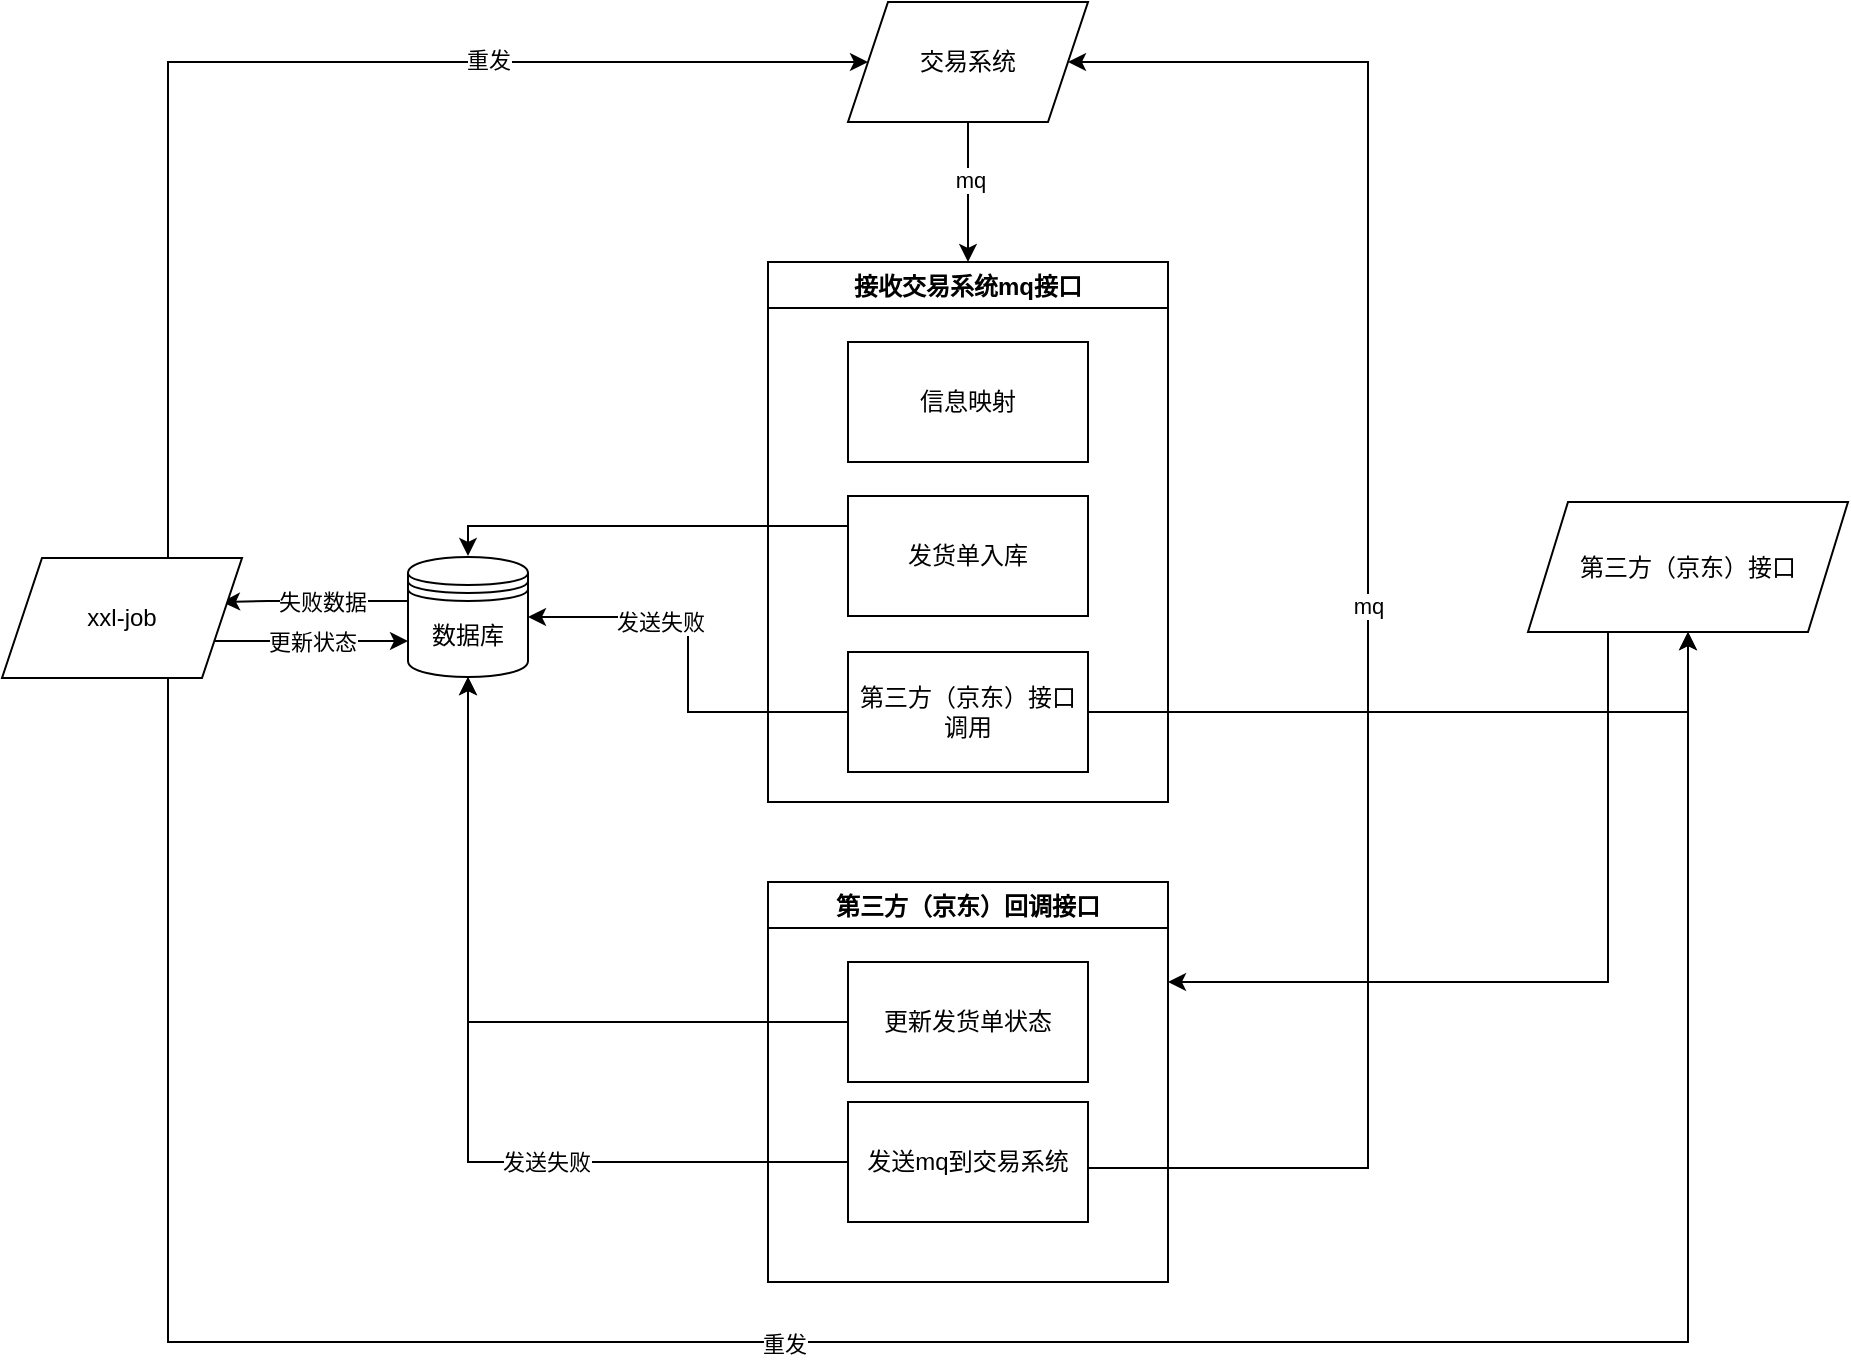 <mxfile version="13.8.2" type="github">
  <diagram name="Page-1" id="74e2e168-ea6b-b213-b513-2b3c1d86103e">
    <mxGraphModel dx="946" dy="585" grid="1" gridSize="10" guides="1" tooltips="1" connect="1" arrows="1" fold="1" page="1" pageScale="1" pageWidth="1100" pageHeight="850" background="#ffffff" math="0" shadow="0">
      <root>
        <mxCell id="0" />
        <mxCell id="1" parent="0" />
        <mxCell id="bDlpXfw5Zj30vENpwn_l-34" style="edgeStyle=orthogonalEdgeStyle;rounded=0;orthogonalLoop=1;jettySize=auto;html=1;exitX=0;exitY=0.25;exitDx=0;exitDy=0;" parent="1" source="bDlpXfw5Zj30vENpwn_l-15" edge="1">
          <mxGeometry relative="1" as="geometry">
            <mxPoint x="248" y="367" as="targetPoint" />
            <Array as="points">
              <mxPoint x="248" y="352" />
            </Array>
          </mxGeometry>
        </mxCell>
        <mxCell id="bDlpXfw5Zj30vENpwn_l-51" style="edgeStyle=orthogonalEdgeStyle;rounded=0;orthogonalLoop=1;jettySize=auto;html=1;exitX=0;exitY=0.5;exitDx=0;exitDy=0;entryX=1;entryY=0.5;entryDx=0;entryDy=0;" parent="1" edge="1">
          <mxGeometry relative="1" as="geometry">
            <mxPoint x="218.0" y="389.5" as="sourcePoint" />
            <mxPoint x="125" y="390" as="targetPoint" />
            <Array as="points">
              <mxPoint x="148" y="390" />
              <mxPoint x="148" y="390" />
            </Array>
          </mxGeometry>
        </mxCell>
        <mxCell id="bDlpXfw5Zj30vENpwn_l-52" value="失败数据" style="edgeLabel;html=1;align=center;verticalAlign=middle;resizable=0;points=[];" parent="bDlpXfw5Zj30vENpwn_l-51" vertex="1" connectable="0">
          <mxGeometry x="-0.14" y="3" relative="1" as="geometry">
            <mxPoint x="-3" y="-3" as="offset" />
          </mxGeometry>
        </mxCell>
        <mxCell id="bDlpXfw5Zj30vENpwn_l-28" value="数据库" style="shape=datastore;whiteSpace=wrap;html=1;" parent="1" vertex="1">
          <mxGeometry x="218" y="367.5" width="60" height="60" as="geometry" />
        </mxCell>
        <mxCell id="bDlpXfw5Zj30vENpwn_l-58" style="edgeStyle=orthogonalEdgeStyle;rounded=0;orthogonalLoop=1;jettySize=auto;html=1;exitX=0.25;exitY=1;exitDx=0;exitDy=0;entryX=1;entryY=0.25;entryDx=0;entryDy=0;" parent="1" source="bDlpXfw5Zj30vENpwn_l-30" target="bDlpXfw5Zj30vENpwn_l-38" edge="1">
          <mxGeometry relative="1" as="geometry" />
        </mxCell>
        <mxCell id="bDlpXfw5Zj30vENpwn_l-30" value="第三方（京东）接口" style="shape=parallelogram;perimeter=parallelogramPerimeter;whiteSpace=wrap;html=1;fixedSize=1;" parent="1" vertex="1">
          <mxGeometry x="778" y="340" width="160" height="65" as="geometry" />
        </mxCell>
        <mxCell id="bDlpXfw5Zj30vENpwn_l-47" style="edgeStyle=orthogonalEdgeStyle;rounded=0;orthogonalLoop=1;jettySize=auto;html=1;exitX=0.5;exitY=0;exitDx=0;exitDy=0;entryX=0;entryY=0.5;entryDx=0;entryDy=0;" parent="1" source="bDlpXfw5Zj30vENpwn_l-31" target="bDlpXfw5Zj30vENpwn_l-32" edge="1">
          <mxGeometry relative="1" as="geometry">
            <Array as="points">
              <mxPoint x="98" y="120" />
            </Array>
          </mxGeometry>
        </mxCell>
        <mxCell id="I8cpes0NJvLZ_jfi3gkk-1" value="重发" style="edgeLabel;html=1;align=center;verticalAlign=middle;resizable=0;points=[];" parent="bDlpXfw5Zj30vENpwn_l-47" vertex="1" connectable="0">
          <mxGeometry x="0.388" y="1" relative="1" as="geometry">
            <mxPoint as="offset" />
          </mxGeometry>
        </mxCell>
        <mxCell id="bDlpXfw5Zj30vENpwn_l-48" style="edgeStyle=orthogonalEdgeStyle;rounded=0;orthogonalLoop=1;jettySize=auto;html=1;exitX=0.5;exitY=1;exitDx=0;exitDy=0;entryX=0.5;entryY=1;entryDx=0;entryDy=0;" parent="1" source="bDlpXfw5Zj30vENpwn_l-31" target="bDlpXfw5Zj30vENpwn_l-30" edge="1">
          <mxGeometry relative="1" as="geometry">
            <Array as="points">
              <mxPoint x="98" y="760" />
              <mxPoint x="858" y="760" />
            </Array>
          </mxGeometry>
        </mxCell>
        <mxCell id="bDlpXfw5Zj30vENpwn_l-54" value="重发" style="edgeLabel;html=1;align=center;verticalAlign=middle;resizable=0;points=[];" parent="bDlpXfw5Zj30vENpwn_l-48" vertex="1" connectable="0">
          <mxGeometry x="-0.098" y="-1" relative="1" as="geometry">
            <mxPoint as="offset" />
          </mxGeometry>
        </mxCell>
        <mxCell id="bDlpXfw5Zj30vENpwn_l-59" value="更新状态" style="edgeStyle=orthogonalEdgeStyle;rounded=0;orthogonalLoop=1;jettySize=auto;html=1;exitX=1;exitY=0.75;exitDx=0;exitDy=0;entryX=0;entryY=0.7;entryDx=0;entryDy=0;" parent="1" source="bDlpXfw5Zj30vENpwn_l-31" target="bDlpXfw5Zj30vENpwn_l-28" edge="1">
          <mxGeometry relative="1" as="geometry" />
        </mxCell>
        <mxCell id="bDlpXfw5Zj30vENpwn_l-31" value="xxl-job" style="shape=parallelogram;perimeter=parallelogramPerimeter;whiteSpace=wrap;html=1;fixedSize=1;" parent="1" vertex="1">
          <mxGeometry x="15" y="368" width="120" height="60" as="geometry" />
        </mxCell>
        <mxCell id="bDlpXfw5Zj30vENpwn_l-56" style="edgeStyle=orthogonalEdgeStyle;rounded=0;orthogonalLoop=1;jettySize=auto;html=1;exitX=0.5;exitY=1;exitDx=0;exitDy=0;entryX=0.5;entryY=0;entryDx=0;entryDy=0;" parent="1" source="bDlpXfw5Zj30vENpwn_l-32" target="bDlpXfw5Zj30vENpwn_l-37" edge="1">
          <mxGeometry relative="1" as="geometry" />
        </mxCell>
        <mxCell id="bDlpXfw5Zj30vENpwn_l-57" value="mq" style="edgeLabel;html=1;align=center;verticalAlign=middle;resizable=0;points=[];" parent="bDlpXfw5Zj30vENpwn_l-56" vertex="1" connectable="0">
          <mxGeometry x="-0.185" y="1" relative="1" as="geometry">
            <mxPoint as="offset" />
          </mxGeometry>
        </mxCell>
        <mxCell id="bDlpXfw5Zj30vENpwn_l-32" value="交易系统" style="shape=parallelogram;perimeter=parallelogramPerimeter;whiteSpace=wrap;html=1;fixedSize=1;" parent="1" vertex="1">
          <mxGeometry x="438" y="90" width="120" height="60" as="geometry" />
        </mxCell>
        <mxCell id="bDlpXfw5Zj30vENpwn_l-37" value="接收交易系统mq接口" style="swimlane;" parent="1" vertex="1">
          <mxGeometry x="398" y="220" width="200" height="270" as="geometry" />
        </mxCell>
        <mxCell id="bDlpXfw5Zj30vENpwn_l-15" value="发货单入库" style="rounded=0;whiteSpace=wrap;html=1;" parent="bDlpXfw5Zj30vENpwn_l-37" vertex="1">
          <mxGeometry x="40" y="117" width="120" height="60" as="geometry" />
        </mxCell>
        <mxCell id="bDlpXfw5Zj30vENpwn_l-17" value="第三方（京东）接口调用" style="rounded=0;whiteSpace=wrap;html=1;" parent="bDlpXfw5Zj30vENpwn_l-37" vertex="1">
          <mxGeometry x="40" y="195" width="120" height="60" as="geometry" />
        </mxCell>
        <mxCell id="pKp_l9CU3mLyf008OWpG-1" value="信息映射" style="rounded=0;whiteSpace=wrap;html=1;" vertex="1" parent="bDlpXfw5Zj30vENpwn_l-37">
          <mxGeometry x="40" y="40" width="120" height="60" as="geometry" />
        </mxCell>
        <mxCell id="bDlpXfw5Zj30vENpwn_l-38" value="第三方（京东）回调接口" style="swimlane;" parent="1" vertex="1">
          <mxGeometry x="398" y="530" width="200" height="200" as="geometry" />
        </mxCell>
        <mxCell id="bDlpXfw5Zj30vENpwn_l-22" value="更新发货单状态" style="rounded=0;whiteSpace=wrap;html=1;" parent="bDlpXfw5Zj30vENpwn_l-38" vertex="1">
          <mxGeometry x="40" y="40" width="120" height="60" as="geometry" />
        </mxCell>
        <mxCell id="bDlpXfw5Zj30vENpwn_l-23" value="发送mq到交易系统" style="rounded=0;whiteSpace=wrap;html=1;" parent="bDlpXfw5Zj30vENpwn_l-38" vertex="1">
          <mxGeometry x="40" y="110" width="120" height="60" as="geometry" />
        </mxCell>
        <mxCell id="bDlpXfw5Zj30vENpwn_l-39" style="edgeStyle=orthogonalEdgeStyle;rounded=0;orthogonalLoop=1;jettySize=auto;html=1;exitX=0;exitY=0.5;exitDx=0;exitDy=0;" parent="1" source="bDlpXfw5Zj30vENpwn_l-22" target="bDlpXfw5Zj30vENpwn_l-28" edge="1">
          <mxGeometry relative="1" as="geometry" />
        </mxCell>
        <mxCell id="bDlpXfw5Zj30vENpwn_l-40" style="edgeStyle=orthogonalEdgeStyle;rounded=0;orthogonalLoop=1;jettySize=auto;html=1;exitX=1;exitY=0.5;exitDx=0;exitDy=0;" parent="1" source="bDlpXfw5Zj30vENpwn_l-17" target="bDlpXfw5Zj30vENpwn_l-30" edge="1">
          <mxGeometry relative="1" as="geometry" />
        </mxCell>
        <mxCell id="bDlpXfw5Zj30vENpwn_l-42" value="mq" style="edgeStyle=orthogonalEdgeStyle;rounded=0;orthogonalLoop=1;jettySize=auto;html=1;exitX=1;exitY=0.5;exitDx=0;exitDy=0;entryX=1;entryY=0.5;entryDx=0;entryDy=0;" parent="1" target="bDlpXfw5Zj30vENpwn_l-32" edge="1">
          <mxGeometry relative="1" as="geometry">
            <mxPoint x="548" y="123" as="targetPoint" />
            <Array as="points">
              <mxPoint x="698" y="673" />
              <mxPoint x="698" y="120" />
            </Array>
            <mxPoint x="558" y="673" as="sourcePoint" />
          </mxGeometry>
        </mxCell>
        <mxCell id="bDlpXfw5Zj30vENpwn_l-43" style="edgeStyle=orthogonalEdgeStyle;rounded=0;orthogonalLoop=1;jettySize=auto;html=1;exitX=0;exitY=0.5;exitDx=0;exitDy=0;entryX=0.5;entryY=1;entryDx=0;entryDy=0;" parent="1" source="bDlpXfw5Zj30vENpwn_l-23" target="bDlpXfw5Zj30vENpwn_l-28" edge="1">
          <mxGeometry relative="1" as="geometry" />
        </mxCell>
        <mxCell id="bDlpXfw5Zj30vENpwn_l-44" value="发送失败" style="edgeLabel;html=1;align=center;verticalAlign=middle;resizable=0;points=[];" parent="bDlpXfw5Zj30vENpwn_l-43" vertex="1" connectable="0">
          <mxGeometry x="-0.302" relative="1" as="geometry">
            <mxPoint as="offset" />
          </mxGeometry>
        </mxCell>
        <mxCell id="bDlpXfw5Zj30vENpwn_l-45" style="edgeStyle=orthogonalEdgeStyle;rounded=0;orthogonalLoop=1;jettySize=auto;html=1;exitX=0;exitY=0.5;exitDx=0;exitDy=0;entryX=1;entryY=0.5;entryDx=0;entryDy=0;" parent="1" source="bDlpXfw5Zj30vENpwn_l-17" target="bDlpXfw5Zj30vENpwn_l-28" edge="1">
          <mxGeometry relative="1" as="geometry" />
        </mxCell>
        <mxCell id="bDlpXfw5Zj30vENpwn_l-46" value="发送失败" style="edgeLabel;html=1;align=center;verticalAlign=middle;resizable=0;points=[];" parent="bDlpXfw5Zj30vENpwn_l-45" vertex="1" connectable="0">
          <mxGeometry x="0.369" y="2" relative="1" as="geometry">
            <mxPoint as="offset" />
          </mxGeometry>
        </mxCell>
      </root>
    </mxGraphModel>
  </diagram>
</mxfile>
